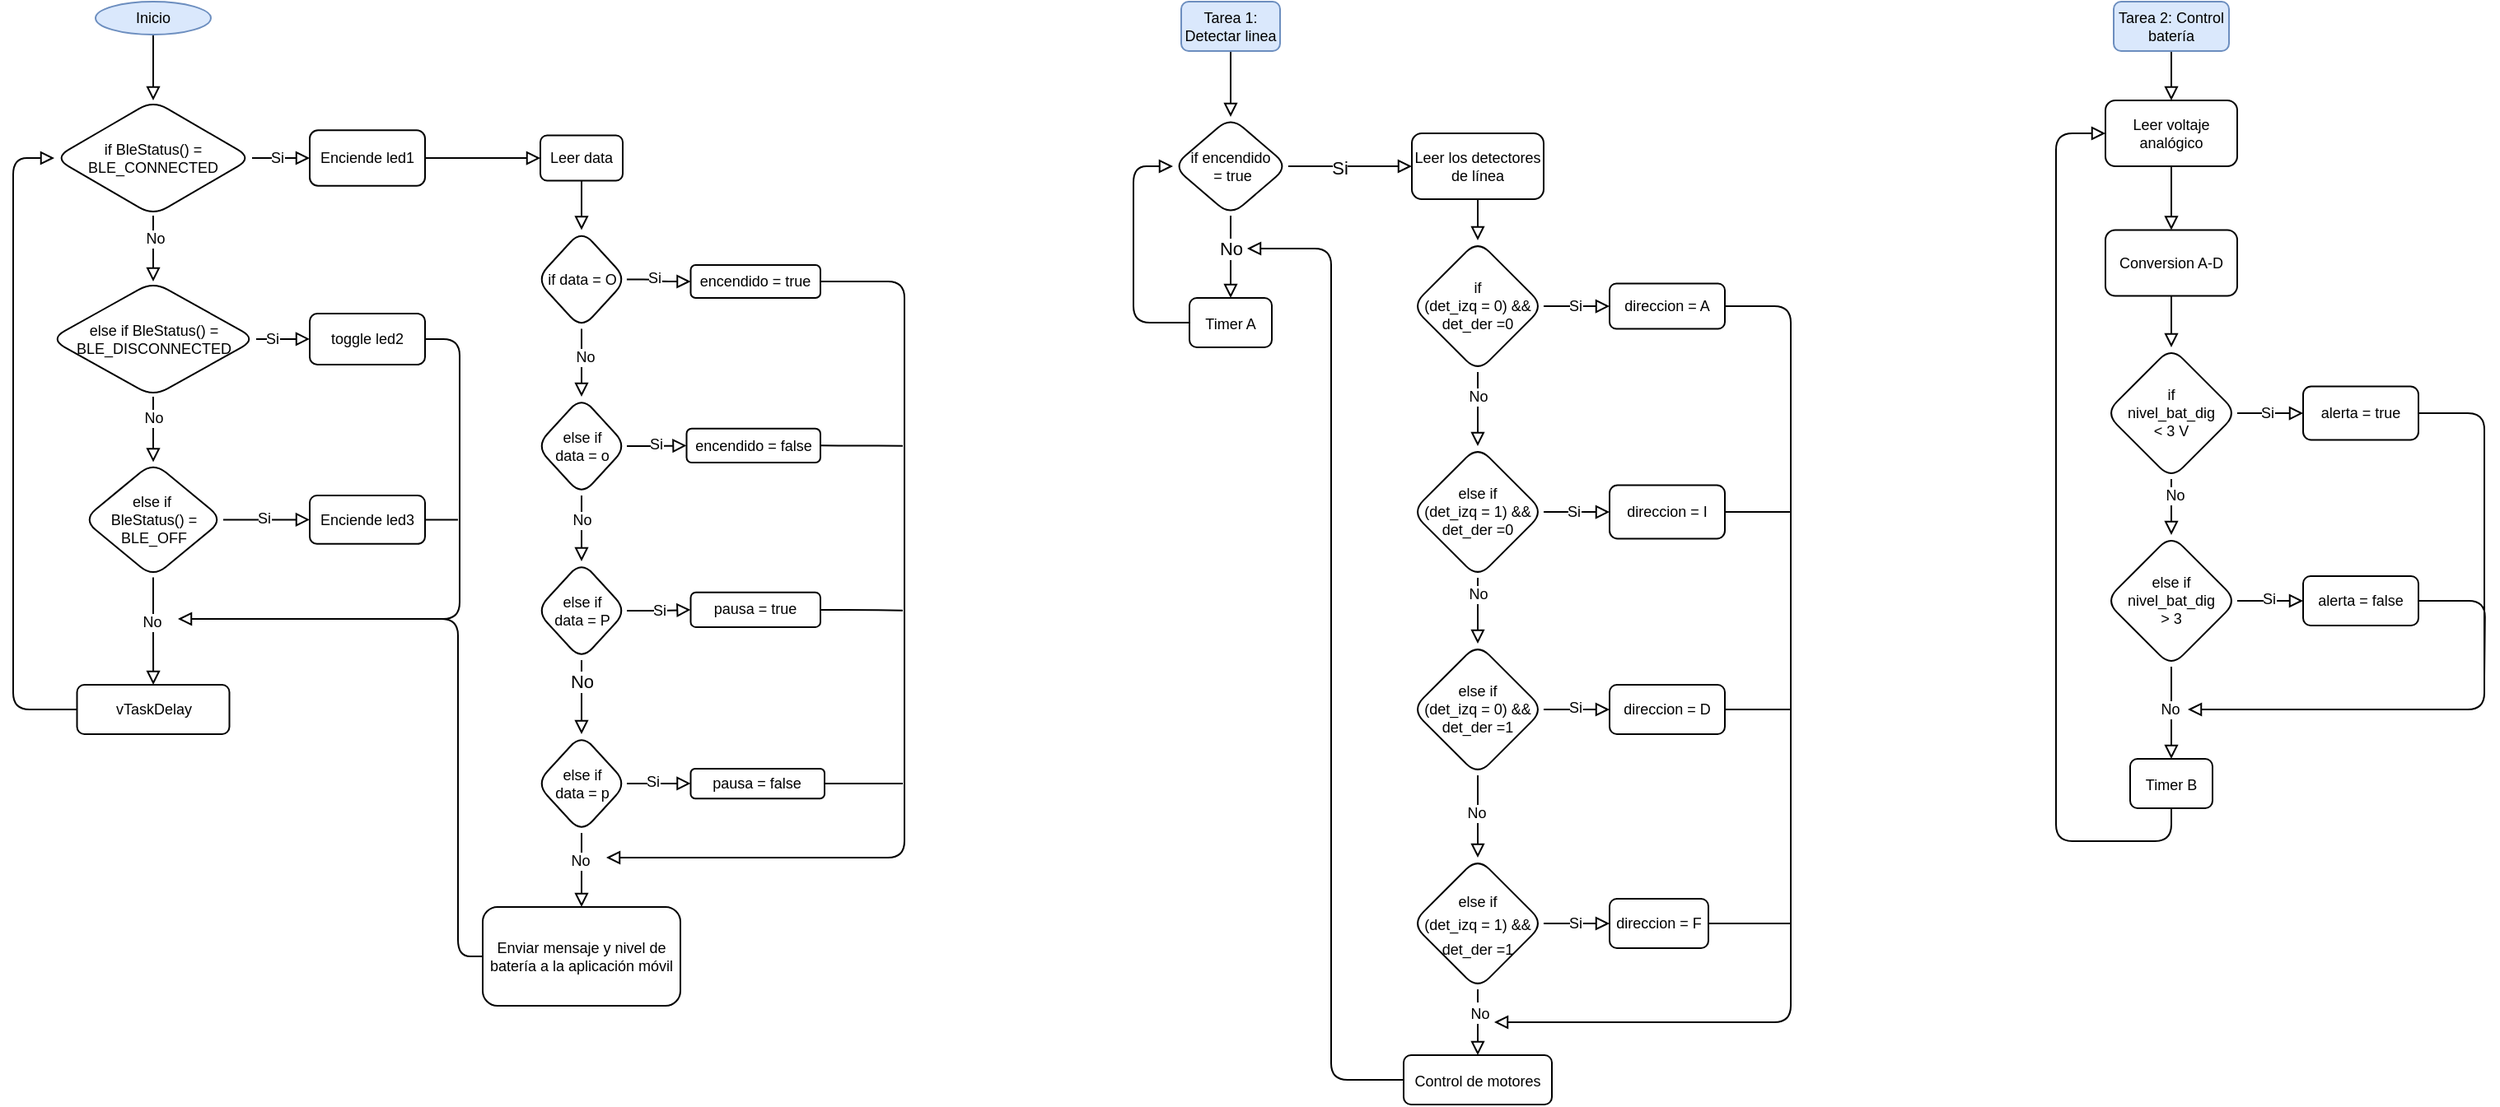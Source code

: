 <mxfile version="24.4.8" type="device">
  <diagram id="C5RBs43oDa-KdzZeNtuy" name="Page-1">
    <mxGraphModel dx="1506" dy="716" grid="1" gridSize="10" guides="1" tooltips="1" connect="1" arrows="1" fold="1" page="1" pageScale="1" pageWidth="1654" pageHeight="1169" math="0" shadow="0">
      <root>
        <mxCell id="WIyWlLk6GJQsqaUBKTNV-0" />
        <mxCell id="WIyWlLk6GJQsqaUBKTNV-1" parent="WIyWlLk6GJQsqaUBKTNV-0" />
        <mxCell id="41yFg0ceTBaFfp9Jz5B2-131" value="" style="edgeStyle=orthogonalEdgeStyle;rounded=1;orthogonalLoop=1;jettySize=auto;html=1;endArrow=block;endFill=0;fontSize=9;textShadow=0;" edge="1" parent="WIyWlLk6GJQsqaUBKTNV-1" source="41yFg0ceTBaFfp9Jz5B2-0" target="41yFg0ceTBaFfp9Jz5B2-130">
          <mxGeometry relative="1" as="geometry" />
        </mxCell>
        <mxCell id="41yFg0ceTBaFfp9Jz5B2-0" value="&lt;font style=&quot;font-size: 9px;&quot;&gt;Inicio&lt;/font&gt;" style="ellipse;whiteSpace=wrap;html=1;rounded=1;fontSize=9;fillColor=#dae8fc;strokeColor=#6c8ebf;textShadow=0;" vertex="1" parent="WIyWlLk6GJQsqaUBKTNV-1">
          <mxGeometry x="170" y="75" width="70" height="20" as="geometry" />
        </mxCell>
        <mxCell id="41yFg0ceTBaFfp9Jz5B2-114" value="" style="edgeStyle=orthogonalEdgeStyle;rounded=1;orthogonalLoop=1;jettySize=auto;html=1;endArrow=block;endFill=0;" edge="1" parent="WIyWlLk6GJQsqaUBKTNV-1" source="41yFg0ceTBaFfp9Jz5B2-20" target="41yFg0ceTBaFfp9Jz5B2-113">
          <mxGeometry relative="1" as="geometry" />
        </mxCell>
        <mxCell id="41yFg0ceTBaFfp9Jz5B2-20" value="&lt;font style=&quot;font-size: 9px;&quot;&gt;Tarea 1: Detectar linea&lt;/font&gt;" style="rounded=1;whiteSpace=wrap;html=1;fontSize=9;fillColor=#dae8fc;strokeColor=#6c8ebf;" vertex="1" parent="WIyWlLk6GJQsqaUBKTNV-1">
          <mxGeometry x="829" y="75" width="60" height="30" as="geometry" />
        </mxCell>
        <mxCell id="41yFg0ceTBaFfp9Jz5B2-27" value="" style="edgeStyle=orthogonalEdgeStyle;rounded=1;orthogonalLoop=1;jettySize=auto;html=1;endArrow=block;endFill=0;fontSize=9;" edge="1" parent="WIyWlLk6GJQsqaUBKTNV-1" source="41yFg0ceTBaFfp9Jz5B2-22" target="41yFg0ceTBaFfp9Jz5B2-26">
          <mxGeometry relative="1" as="geometry" />
        </mxCell>
        <mxCell id="41yFg0ceTBaFfp9Jz5B2-22" value="&lt;font style=&quot;font-size: 9px;&quot;&gt;Leer los detectores de línea&lt;/font&gt;" style="whiteSpace=wrap;html=1;rounded=1;fontSize=9;" vertex="1" parent="WIyWlLk6GJQsqaUBKTNV-1">
          <mxGeometry x="969" y="155" width="80" height="40" as="geometry" />
        </mxCell>
        <mxCell id="41yFg0ceTBaFfp9Jz5B2-29" value="" style="edgeStyle=orthogonalEdgeStyle;rounded=1;orthogonalLoop=1;jettySize=auto;html=1;endArrow=block;endFill=0;fontSize=9;" edge="1" parent="WIyWlLk6GJQsqaUBKTNV-1" source="41yFg0ceTBaFfp9Jz5B2-26" target="41yFg0ceTBaFfp9Jz5B2-28">
          <mxGeometry relative="1" as="geometry" />
        </mxCell>
        <mxCell id="41yFg0ceTBaFfp9Jz5B2-35" value="No" style="edgeLabel;html=1;align=center;verticalAlign=middle;resizable=0;points=[];rounded=1;fontSize=9;" vertex="1" connectable="0" parent="41yFg0ceTBaFfp9Jz5B2-29">
          <mxGeometry x="-0.332" relative="1" as="geometry">
            <mxPoint as="offset" />
          </mxGeometry>
        </mxCell>
        <mxCell id="41yFg0ceTBaFfp9Jz5B2-33" value="" style="edgeStyle=orthogonalEdgeStyle;rounded=1;orthogonalLoop=1;jettySize=auto;html=1;endArrow=block;endFill=0;fontSize=9;" edge="1" parent="WIyWlLk6GJQsqaUBKTNV-1" source="41yFg0ceTBaFfp9Jz5B2-26" target="41yFg0ceTBaFfp9Jz5B2-32">
          <mxGeometry relative="1" as="geometry" />
        </mxCell>
        <mxCell id="41yFg0ceTBaFfp9Jz5B2-34" value="Si" style="edgeLabel;html=1;align=center;verticalAlign=middle;resizable=0;points=[];rounded=1;fontSize=9;" vertex="1" connectable="0" parent="41yFg0ceTBaFfp9Jz5B2-33">
          <mxGeometry x="-0.055" relative="1" as="geometry">
            <mxPoint as="offset" />
          </mxGeometry>
        </mxCell>
        <mxCell id="41yFg0ceTBaFfp9Jz5B2-26" value="&lt;font style=&quot;font-size: 9px;&quot;&gt;if &lt;br style=&quot;font-size: 9px;&quot;&gt;(det_izq = 0) &amp;amp;&amp;amp; det_der =0&lt;/font&gt;" style="rhombus;whiteSpace=wrap;html=1;rounded=1;fontSize=9;" vertex="1" parent="WIyWlLk6GJQsqaUBKTNV-1">
          <mxGeometry x="969" y="220" width="80" height="80" as="geometry" />
        </mxCell>
        <mxCell id="41yFg0ceTBaFfp9Jz5B2-31" value="" style="edgeStyle=orthogonalEdgeStyle;rounded=1;orthogonalLoop=1;jettySize=auto;html=1;endArrow=block;endFill=0;fontSize=9;" edge="1" parent="WIyWlLk6GJQsqaUBKTNV-1" source="41yFg0ceTBaFfp9Jz5B2-28" target="41yFg0ceTBaFfp9Jz5B2-30">
          <mxGeometry relative="1" as="geometry" />
        </mxCell>
        <mxCell id="41yFg0ceTBaFfp9Jz5B2-36" value="No" style="edgeLabel;html=1;align=center;verticalAlign=middle;resizable=0;points=[];rounded=1;fontSize=9;" vertex="1" connectable="0" parent="41yFg0ceTBaFfp9Jz5B2-31">
          <mxGeometry x="-0.055" y="-1" relative="1" as="geometry">
            <mxPoint x="1" y="-9" as="offset" />
          </mxGeometry>
        </mxCell>
        <mxCell id="41yFg0ceTBaFfp9Jz5B2-38" value="" style="edgeStyle=orthogonalEdgeStyle;rounded=1;orthogonalLoop=1;jettySize=auto;html=1;endArrow=block;endFill=0;fontSize=9;" edge="1" parent="WIyWlLk6GJQsqaUBKTNV-1" source="41yFg0ceTBaFfp9Jz5B2-28" target="41yFg0ceTBaFfp9Jz5B2-37">
          <mxGeometry relative="1" as="geometry" />
        </mxCell>
        <mxCell id="41yFg0ceTBaFfp9Jz5B2-41" value="Si" style="edgeLabel;html=1;align=center;verticalAlign=middle;resizable=0;points=[];rounded=1;fontSize=9;" vertex="1" connectable="0" parent="41yFg0ceTBaFfp9Jz5B2-38">
          <mxGeometry x="-0.121" relative="1" as="geometry">
            <mxPoint as="offset" />
          </mxGeometry>
        </mxCell>
        <mxCell id="41yFg0ceTBaFfp9Jz5B2-28" value="&lt;font style=&quot;font-size: 9px;&quot;&gt;else if &lt;br style=&quot;font-size: 9px;&quot;&gt;(det_izq = 1) &amp;amp;&amp;amp; det_der =0&lt;/font&gt;" style="rhombus;whiteSpace=wrap;html=1;rounded=1;fontSize=9;" vertex="1" parent="WIyWlLk6GJQsqaUBKTNV-1">
          <mxGeometry x="969" y="345" width="80" height="80" as="geometry" />
        </mxCell>
        <mxCell id="41yFg0ceTBaFfp9Jz5B2-40" value="" style="edgeStyle=orthogonalEdgeStyle;rounded=1;orthogonalLoop=1;jettySize=auto;html=1;endArrow=block;endFill=0;fontSize=9;" edge="1" parent="WIyWlLk6GJQsqaUBKTNV-1" source="41yFg0ceTBaFfp9Jz5B2-30" target="41yFg0ceTBaFfp9Jz5B2-39">
          <mxGeometry relative="1" as="geometry" />
        </mxCell>
        <mxCell id="41yFg0ceTBaFfp9Jz5B2-42" value="Si" style="edgeLabel;html=1;align=center;verticalAlign=middle;resizable=0;points=[];rounded=1;fontSize=9;" vertex="1" connectable="0" parent="41yFg0ceTBaFfp9Jz5B2-40">
          <mxGeometry x="-0.055" y="1" relative="1" as="geometry">
            <mxPoint as="offset" />
          </mxGeometry>
        </mxCell>
        <mxCell id="41yFg0ceTBaFfp9Jz5B2-44" value="" style="edgeStyle=orthogonalEdgeStyle;rounded=1;orthogonalLoop=1;jettySize=auto;html=1;endArrow=block;endFill=0;fontSize=9;" edge="1" parent="WIyWlLk6GJQsqaUBKTNV-1" source="41yFg0ceTBaFfp9Jz5B2-30" target="41yFg0ceTBaFfp9Jz5B2-43">
          <mxGeometry relative="1" as="geometry" />
        </mxCell>
        <mxCell id="41yFg0ceTBaFfp9Jz5B2-48" value="No" style="edgeLabel;html=1;align=center;verticalAlign=middle;resizable=0;points=[];rounded=1;fontSize=9;" vertex="1" connectable="0" parent="41yFg0ceTBaFfp9Jz5B2-44">
          <mxGeometry x="-0.08" y="-1" relative="1" as="geometry">
            <mxPoint as="offset" />
          </mxGeometry>
        </mxCell>
        <mxCell id="41yFg0ceTBaFfp9Jz5B2-30" value="&lt;font style=&quot;font-size: 9px;&quot;&gt;else if &lt;br style=&quot;font-size: 9px;&quot;&gt;(det_izq = 0) &amp;amp;&amp;amp; det_der =1&lt;/font&gt;" style="rhombus;whiteSpace=wrap;html=1;rounded=1;fontSize=9;" vertex="1" parent="WIyWlLk6GJQsqaUBKTNV-1">
          <mxGeometry x="969" y="465" width="80" height="80" as="geometry" />
        </mxCell>
        <mxCell id="41yFg0ceTBaFfp9Jz5B2-61" style="edgeStyle=orthogonalEdgeStyle;rounded=1;orthogonalLoop=1;jettySize=auto;html=1;exitX=1;exitY=0.5;exitDx=0;exitDy=0;endArrow=block;endFill=0;" edge="1" parent="WIyWlLk6GJQsqaUBKTNV-1" source="41yFg0ceTBaFfp9Jz5B2-32">
          <mxGeometry relative="1" as="geometry">
            <mxPoint x="1019" y="695" as="targetPoint" />
            <Array as="points">
              <mxPoint x="1199" y="260" />
              <mxPoint x="1199" y="695" />
            </Array>
          </mxGeometry>
        </mxCell>
        <mxCell id="41yFg0ceTBaFfp9Jz5B2-32" value="direccion = A" style="whiteSpace=wrap;html=1;rounded=1;fontSize=9;" vertex="1" parent="WIyWlLk6GJQsqaUBKTNV-1">
          <mxGeometry x="1089" y="246.25" width="70" height="27.5" as="geometry" />
        </mxCell>
        <mxCell id="41yFg0ceTBaFfp9Jz5B2-62" style="edgeStyle=orthogonalEdgeStyle;rounded=1;orthogonalLoop=1;jettySize=auto;html=1;exitX=1;exitY=0.5;exitDx=0;exitDy=0;endArrow=none;endFill=0;" edge="1" parent="WIyWlLk6GJQsqaUBKTNV-1" source="41yFg0ceTBaFfp9Jz5B2-37">
          <mxGeometry relative="1" as="geometry">
            <mxPoint x="1199" y="385" as="targetPoint" />
          </mxGeometry>
        </mxCell>
        <mxCell id="41yFg0ceTBaFfp9Jz5B2-37" value="direccion = I" style="whiteSpace=wrap;html=1;rounded=1;fontSize=9;" vertex="1" parent="WIyWlLk6GJQsqaUBKTNV-1">
          <mxGeometry x="1089" y="368.75" width="70" height="32.5" as="geometry" />
        </mxCell>
        <mxCell id="41yFg0ceTBaFfp9Jz5B2-63" style="edgeStyle=orthogonalEdgeStyle;rounded=1;orthogonalLoop=1;jettySize=auto;html=1;exitX=1;exitY=0.5;exitDx=0;exitDy=0;endArrow=none;endFill=0;" edge="1" parent="WIyWlLk6GJQsqaUBKTNV-1" source="41yFg0ceTBaFfp9Jz5B2-39">
          <mxGeometry relative="1" as="geometry">
            <mxPoint x="1199" y="505" as="targetPoint" />
          </mxGeometry>
        </mxCell>
        <mxCell id="41yFg0ceTBaFfp9Jz5B2-39" value="direccion = D" style="rounded=1;whiteSpace=wrap;html=1;fontSize=9;" vertex="1" parent="WIyWlLk6GJQsqaUBKTNV-1">
          <mxGeometry x="1089" y="490" width="70" height="30" as="geometry" />
        </mxCell>
        <mxCell id="41yFg0ceTBaFfp9Jz5B2-46" value="" style="edgeStyle=orthogonalEdgeStyle;rounded=1;orthogonalLoop=1;jettySize=auto;html=1;endArrow=block;endFill=0;fontSize=9;" edge="1" parent="WIyWlLk6GJQsqaUBKTNV-1" source="41yFg0ceTBaFfp9Jz5B2-43" target="41yFg0ceTBaFfp9Jz5B2-45">
          <mxGeometry relative="1" as="geometry" />
        </mxCell>
        <mxCell id="41yFg0ceTBaFfp9Jz5B2-47" value="Si" style="edgeLabel;html=1;align=center;verticalAlign=middle;resizable=0;points=[];rounded=1;fontSize=9;" vertex="1" connectable="0" parent="41yFg0ceTBaFfp9Jz5B2-46">
          <mxGeometry x="-0.055" y="-2" relative="1" as="geometry">
            <mxPoint y="-2" as="offset" />
          </mxGeometry>
        </mxCell>
        <mxCell id="41yFg0ceTBaFfp9Jz5B2-124" value="" style="edgeStyle=orthogonalEdgeStyle;rounded=1;orthogonalLoop=1;jettySize=auto;html=1;endArrow=block;endFill=0;" edge="1" parent="WIyWlLk6GJQsqaUBKTNV-1" source="41yFg0ceTBaFfp9Jz5B2-43" target="41yFg0ceTBaFfp9Jz5B2-123">
          <mxGeometry relative="1" as="geometry" />
        </mxCell>
        <mxCell id="41yFg0ceTBaFfp9Jz5B2-125" value="&lt;font style=&quot;font-size: 9px;&quot;&gt;No&lt;/font&gt;" style="edgeLabel;html=1;align=center;verticalAlign=middle;resizable=0;points=[];rounded=1;" vertex="1" connectable="0" parent="41yFg0ceTBaFfp9Jz5B2-124">
          <mxGeometry x="-0.297" y="1" relative="1" as="geometry">
            <mxPoint as="offset" />
          </mxGeometry>
        </mxCell>
        <mxCell id="41yFg0ceTBaFfp9Jz5B2-43" value="&lt;font style=&quot;font-size: 9px;&quot;&gt;else if &lt;br&gt;(det_izq = 1) &amp;amp;&amp;amp; det_der =1&lt;/font&gt;" style="rhombus;whiteSpace=wrap;html=1;rounded=1;" vertex="1" parent="WIyWlLk6GJQsqaUBKTNV-1">
          <mxGeometry x="969" y="595" width="80" height="80" as="geometry" />
        </mxCell>
        <mxCell id="41yFg0ceTBaFfp9Jz5B2-64" style="edgeStyle=orthogonalEdgeStyle;rounded=1;orthogonalLoop=1;jettySize=auto;html=1;exitX=1;exitY=0.5;exitDx=0;exitDy=0;endArrow=none;endFill=0;" edge="1" parent="WIyWlLk6GJQsqaUBKTNV-1" source="41yFg0ceTBaFfp9Jz5B2-45">
          <mxGeometry relative="1" as="geometry">
            <mxPoint x="1199" y="635" as="targetPoint" />
          </mxGeometry>
        </mxCell>
        <mxCell id="41yFg0ceTBaFfp9Jz5B2-45" value="direccion = F" style="whiteSpace=wrap;html=1;rounded=1;fontSize=9;" vertex="1" parent="WIyWlLk6GJQsqaUBKTNV-1">
          <mxGeometry x="1089" y="620" width="60" height="30" as="geometry" />
        </mxCell>
        <mxCell id="41yFg0ceTBaFfp9Jz5B2-121" style="edgeStyle=orthogonalEdgeStyle;rounded=1;orthogonalLoop=1;jettySize=auto;html=1;entryX=0;entryY=0.5;entryDx=0;entryDy=0;endArrow=block;endFill=0;" edge="1" parent="WIyWlLk6GJQsqaUBKTNV-1" source="41yFg0ceTBaFfp9Jz5B2-57" target="41yFg0ceTBaFfp9Jz5B2-113">
          <mxGeometry relative="1" as="geometry">
            <mxPoint x="799" y="165" as="targetPoint" />
            <Array as="points">
              <mxPoint x="800" y="270" />
              <mxPoint x="800" y="175" />
            </Array>
          </mxGeometry>
        </mxCell>
        <mxCell id="41yFg0ceTBaFfp9Jz5B2-57" value="&lt;font style=&quot;font-size: 9px;&quot;&gt;Timer A&lt;/font&gt;" style="whiteSpace=wrap;html=1;rounded=1;" vertex="1" parent="WIyWlLk6GJQsqaUBKTNV-1">
          <mxGeometry x="834" y="255" width="50" height="30" as="geometry" />
        </mxCell>
        <mxCell id="41yFg0ceTBaFfp9Jz5B2-68" value="" style="edgeStyle=orthogonalEdgeStyle;rounded=1;orthogonalLoop=1;jettySize=auto;html=1;endArrow=block;endFill=0;fontSize=9;" edge="1" parent="WIyWlLk6GJQsqaUBKTNV-1" source="41yFg0ceTBaFfp9Jz5B2-69" target="41yFg0ceTBaFfp9Jz5B2-71">
          <mxGeometry relative="1" as="geometry" />
        </mxCell>
        <mxCell id="41yFg0ceTBaFfp9Jz5B2-69" value="&lt;font style=&quot;font-size: 9px;&quot;&gt;Tarea 2: Control batería&lt;/font&gt;" style="rounded=1;whiteSpace=wrap;html=1;fontSize=9;fillColor=#dae8fc;strokeColor=#6c8ebf;" vertex="1" parent="WIyWlLk6GJQsqaUBKTNV-1">
          <mxGeometry x="1395" y="75" width="70" height="30" as="geometry" />
        </mxCell>
        <mxCell id="41yFg0ceTBaFfp9Jz5B2-105" value="" style="edgeStyle=orthogonalEdgeStyle;rounded=1;orthogonalLoop=1;jettySize=auto;html=1;endArrow=block;endFill=0;" edge="1" parent="WIyWlLk6GJQsqaUBKTNV-1" source="41yFg0ceTBaFfp9Jz5B2-71" target="41yFg0ceTBaFfp9Jz5B2-104">
          <mxGeometry relative="1" as="geometry" />
        </mxCell>
        <mxCell id="41yFg0ceTBaFfp9Jz5B2-71" value="&lt;font style=&quot;font-size: 9px;&quot;&gt;Leer voltaje analógico&lt;/font&gt;" style="whiteSpace=wrap;html=1;rounded=1;fontSize=9;" vertex="1" parent="WIyWlLk6GJQsqaUBKTNV-1">
          <mxGeometry x="1390" y="135" width="80" height="40" as="geometry" />
        </mxCell>
        <mxCell id="41yFg0ceTBaFfp9Jz5B2-77" value="" style="edgeStyle=orthogonalEdgeStyle;rounded=1;orthogonalLoop=1;jettySize=auto;html=1;endArrow=block;endFill=0;fontSize=9;" edge="1" parent="WIyWlLk6GJQsqaUBKTNV-1" source="41yFg0ceTBaFfp9Jz5B2-81" target="41yFg0ceTBaFfp9Jz5B2-86">
          <mxGeometry relative="1" as="geometry" />
        </mxCell>
        <mxCell id="41yFg0ceTBaFfp9Jz5B2-78" value="No" style="edgeLabel;html=1;align=center;verticalAlign=middle;resizable=0;points=[];rounded=1;fontSize=9;" vertex="1" connectable="0" parent="41yFg0ceTBaFfp9Jz5B2-77">
          <mxGeometry x="-0.055" y="-1" relative="1" as="geometry">
            <mxPoint x="1" y="-9" as="offset" />
          </mxGeometry>
        </mxCell>
        <mxCell id="41yFg0ceTBaFfp9Jz5B2-79" value="" style="edgeStyle=orthogonalEdgeStyle;rounded=1;orthogonalLoop=1;jettySize=auto;html=1;endArrow=block;endFill=0;fontSize=9;" edge="1" parent="WIyWlLk6GJQsqaUBKTNV-1" source="41yFg0ceTBaFfp9Jz5B2-81" target="41yFg0ceTBaFfp9Jz5B2-90">
          <mxGeometry relative="1" as="geometry" />
        </mxCell>
        <mxCell id="41yFg0ceTBaFfp9Jz5B2-80" value="Si" style="edgeLabel;html=1;align=center;verticalAlign=middle;resizable=0;points=[];rounded=1;fontSize=9;" vertex="1" connectable="0" parent="41yFg0ceTBaFfp9Jz5B2-79">
          <mxGeometry x="-0.121" relative="1" as="geometry">
            <mxPoint as="offset" />
          </mxGeometry>
        </mxCell>
        <mxCell id="41yFg0ceTBaFfp9Jz5B2-81" value="if&lt;br&gt;&amp;nbsp;nivel_bat_dig&amp;nbsp;&lt;br&gt;&amp;lt; 3 V" style="rhombus;whiteSpace=wrap;html=1;rounded=1;fontSize=9;" vertex="1" parent="WIyWlLk6GJQsqaUBKTNV-1">
          <mxGeometry x="1390" y="285" width="80" height="80" as="geometry" />
        </mxCell>
        <mxCell id="41yFg0ceTBaFfp9Jz5B2-82" value="" style="edgeStyle=orthogonalEdgeStyle;rounded=1;orthogonalLoop=1;jettySize=auto;html=1;endArrow=block;endFill=0;fontSize=9;" edge="1" parent="WIyWlLk6GJQsqaUBKTNV-1" source="41yFg0ceTBaFfp9Jz5B2-86" target="41yFg0ceTBaFfp9Jz5B2-92">
          <mxGeometry relative="1" as="geometry" />
        </mxCell>
        <mxCell id="41yFg0ceTBaFfp9Jz5B2-83" value="Si" style="edgeLabel;html=1;align=center;verticalAlign=middle;resizable=0;points=[];rounded=1;fontSize=9;" vertex="1" connectable="0" parent="41yFg0ceTBaFfp9Jz5B2-82">
          <mxGeometry x="-0.055" y="1" relative="1" as="geometry">
            <mxPoint as="offset" />
          </mxGeometry>
        </mxCell>
        <mxCell id="41yFg0ceTBaFfp9Jz5B2-84" value="" style="edgeStyle=orthogonalEdgeStyle;rounded=1;orthogonalLoop=1;jettySize=auto;html=1;endArrow=block;endFill=0;fontSize=9;entryX=0.5;entryY=0;entryDx=0;entryDy=0;" edge="1" parent="WIyWlLk6GJQsqaUBKTNV-1" source="41yFg0ceTBaFfp9Jz5B2-86" target="41yFg0ceTBaFfp9Jz5B2-101">
          <mxGeometry relative="1" as="geometry">
            <mxPoint x="1430" y="525" as="targetPoint" />
          </mxGeometry>
        </mxCell>
        <mxCell id="41yFg0ceTBaFfp9Jz5B2-85" value="No" style="edgeLabel;html=1;align=center;verticalAlign=middle;resizable=0;points=[];rounded=1;fontSize=9;" vertex="1" connectable="0" parent="41yFg0ceTBaFfp9Jz5B2-84">
          <mxGeometry x="-0.08" y="-1" relative="1" as="geometry">
            <mxPoint as="offset" />
          </mxGeometry>
        </mxCell>
        <mxCell id="41yFg0ceTBaFfp9Jz5B2-86" value="else if&lt;br&gt;nivel_bat_dig&lt;br&gt;&amp;gt; 3" style="rhombus;whiteSpace=wrap;html=1;rounded=1;fontSize=9;" vertex="1" parent="WIyWlLk6GJQsqaUBKTNV-1">
          <mxGeometry x="1390" y="399" width="80" height="80" as="geometry" />
        </mxCell>
        <mxCell id="41yFg0ceTBaFfp9Jz5B2-87" style="edgeStyle=orthogonalEdgeStyle;rounded=1;orthogonalLoop=1;jettySize=auto;html=1;endArrow=block;endFill=0;exitX=1;exitY=0.5;exitDx=0;exitDy=0;" edge="1" parent="WIyWlLk6GJQsqaUBKTNV-1" source="41yFg0ceTBaFfp9Jz5B2-90">
          <mxGeometry relative="1" as="geometry">
            <mxPoint x="1440" y="505" as="targetPoint" />
            <Array as="points">
              <mxPoint x="1620" y="325" />
              <mxPoint x="1620" y="505" />
              <mxPoint x="1440" y="505" />
            </Array>
            <mxPoint x="1620" y="335" as="sourcePoint" />
          </mxGeometry>
        </mxCell>
        <mxCell id="41yFg0ceTBaFfp9Jz5B2-90" value="alerta = true" style="whiteSpace=wrap;html=1;rounded=1;fontSize=9;" vertex="1" parent="WIyWlLk6GJQsqaUBKTNV-1">
          <mxGeometry x="1510" y="308.75" width="70" height="32.5" as="geometry" />
        </mxCell>
        <mxCell id="41yFg0ceTBaFfp9Jz5B2-91" style="edgeStyle=orthogonalEdgeStyle;rounded=1;orthogonalLoop=1;jettySize=auto;html=1;exitX=1;exitY=0.5;exitDx=0;exitDy=0;endArrow=none;endFill=0;" edge="1" parent="WIyWlLk6GJQsqaUBKTNV-1" source="41yFg0ceTBaFfp9Jz5B2-92">
          <mxGeometry relative="1" as="geometry">
            <mxPoint x="1620" y="485" as="targetPoint" />
          </mxGeometry>
        </mxCell>
        <mxCell id="41yFg0ceTBaFfp9Jz5B2-92" value="alerta = false" style="rounded=1;whiteSpace=wrap;html=1;fontSize=9;" vertex="1" parent="WIyWlLk6GJQsqaUBKTNV-1">
          <mxGeometry x="1510" y="424" width="70" height="30" as="geometry" />
        </mxCell>
        <mxCell id="41yFg0ceTBaFfp9Jz5B2-100" value="" style="edgeStyle=orthogonalEdgeStyle;rounded=1;orthogonalLoop=1;jettySize=auto;html=1;entryX=0;entryY=0.5;entryDx=0;entryDy=0;endArrow=block;endFill=0;" edge="1" parent="WIyWlLk6GJQsqaUBKTNV-1" source="41yFg0ceTBaFfp9Jz5B2-101" target="41yFg0ceTBaFfp9Jz5B2-71">
          <mxGeometry relative="1" as="geometry">
            <mxPoint x="1370" y="155" as="targetPoint" />
            <Array as="points">
              <mxPoint x="1430" y="585" />
              <mxPoint x="1360" y="585" />
              <mxPoint x="1360" y="155" />
            </Array>
          </mxGeometry>
        </mxCell>
        <mxCell id="41yFg0ceTBaFfp9Jz5B2-101" value="&lt;font style=&quot;font-size: 9px;&quot;&gt;Timer B&lt;/font&gt;" style="whiteSpace=wrap;html=1;rounded=1;" vertex="1" parent="WIyWlLk6GJQsqaUBKTNV-1">
          <mxGeometry x="1405" y="535" width="50" height="30" as="geometry" />
        </mxCell>
        <mxCell id="41yFg0ceTBaFfp9Jz5B2-106" value="" style="edgeStyle=orthogonalEdgeStyle;rounded=1;orthogonalLoop=1;jettySize=auto;html=1;endArrow=block;endFill=0;" edge="1" parent="WIyWlLk6GJQsqaUBKTNV-1" source="41yFg0ceTBaFfp9Jz5B2-104" target="41yFg0ceTBaFfp9Jz5B2-81">
          <mxGeometry relative="1" as="geometry" />
        </mxCell>
        <mxCell id="41yFg0ceTBaFfp9Jz5B2-104" value="&lt;font style=&quot;font-size: 9px;&quot;&gt;Conversion A-D&lt;/font&gt;" style="whiteSpace=wrap;html=1;rounded=1;fontSize=9;" vertex="1" parent="WIyWlLk6GJQsqaUBKTNV-1">
          <mxGeometry x="1390" y="213.75" width="80" height="40" as="geometry" />
        </mxCell>
        <mxCell id="41yFg0ceTBaFfp9Jz5B2-146" value="" style="edgeStyle=orthogonalEdgeStyle;rounded=1;orthogonalLoop=1;jettySize=auto;html=1;fontSize=9;endArrow=block;endFill=0;textShadow=0;" edge="1" parent="WIyWlLk6GJQsqaUBKTNV-1" source="41yFg0ceTBaFfp9Jz5B2-107" target="41yFg0ceTBaFfp9Jz5B2-145">
          <mxGeometry relative="1" as="geometry" />
        </mxCell>
        <mxCell id="41yFg0ceTBaFfp9Jz5B2-107" value="Enciende led1" style="whiteSpace=wrap;html=1;rounded=1;fontSize=9;textShadow=0;" vertex="1" parent="WIyWlLk6GJQsqaUBKTNV-1">
          <mxGeometry x="300" y="153.12" width="70" height="33.75" as="geometry" />
        </mxCell>
        <mxCell id="41yFg0ceTBaFfp9Jz5B2-117" style="edgeStyle=orthogonalEdgeStyle;rounded=1;orthogonalLoop=1;jettySize=auto;html=1;entryX=0;entryY=0.5;entryDx=0;entryDy=0;endArrow=block;endFill=0;" edge="1" parent="WIyWlLk6GJQsqaUBKTNV-1" source="41yFg0ceTBaFfp9Jz5B2-113" target="41yFg0ceTBaFfp9Jz5B2-22">
          <mxGeometry relative="1" as="geometry" />
        </mxCell>
        <mxCell id="41yFg0ceTBaFfp9Jz5B2-119" value="Si" style="edgeLabel;html=1;align=center;verticalAlign=middle;resizable=0;points=[];rounded=1;" vertex="1" connectable="0" parent="41yFg0ceTBaFfp9Jz5B2-117">
          <mxGeometry x="-0.182" y="-1" relative="1" as="geometry">
            <mxPoint as="offset" />
          </mxGeometry>
        </mxCell>
        <mxCell id="41yFg0ceTBaFfp9Jz5B2-118" style="edgeStyle=orthogonalEdgeStyle;rounded=1;orthogonalLoop=1;jettySize=auto;html=1;exitX=0.5;exitY=1;exitDx=0;exitDy=0;entryX=0.5;entryY=0;entryDx=0;entryDy=0;endArrow=block;endFill=0;" edge="1" parent="WIyWlLk6GJQsqaUBKTNV-1" source="41yFg0ceTBaFfp9Jz5B2-113" target="41yFg0ceTBaFfp9Jz5B2-57">
          <mxGeometry relative="1" as="geometry" />
        </mxCell>
        <mxCell id="41yFg0ceTBaFfp9Jz5B2-120" value="No" style="edgeLabel;html=1;align=center;verticalAlign=middle;resizable=0;points=[];rounded=1;" vertex="1" connectable="0" parent="41yFg0ceTBaFfp9Jz5B2-118">
          <mxGeometry x="-0.019" y="1" relative="1" as="geometry">
            <mxPoint x="-1" y="-5" as="offset" />
          </mxGeometry>
        </mxCell>
        <mxCell id="41yFg0ceTBaFfp9Jz5B2-113" value="if encendido&lt;br&gt;&amp;nbsp;= true" style="rhombus;whiteSpace=wrap;html=1;fontSize=9;rounded=1;" vertex="1" parent="WIyWlLk6GJQsqaUBKTNV-1">
          <mxGeometry x="824" y="145" width="70" height="60" as="geometry" />
        </mxCell>
        <mxCell id="41yFg0ceTBaFfp9Jz5B2-127" style="edgeStyle=orthogonalEdgeStyle;rounded=1;orthogonalLoop=1;jettySize=auto;html=1;exitX=0;exitY=0.5;exitDx=0;exitDy=0;endArrow=block;endFill=0;" edge="1" parent="WIyWlLk6GJQsqaUBKTNV-1" source="41yFg0ceTBaFfp9Jz5B2-123">
          <mxGeometry relative="1" as="geometry">
            <mxPoint x="869" y="225" as="targetPoint" />
            <Array as="points">
              <mxPoint x="920" y="730" />
              <mxPoint x="920" y="225" />
            </Array>
          </mxGeometry>
        </mxCell>
        <mxCell id="41yFg0ceTBaFfp9Jz5B2-123" value="&lt;font style=&quot;font-size: 9px;&quot;&gt;Control de motores&lt;/font&gt;" style="whiteSpace=wrap;html=1;rounded=1;" vertex="1" parent="WIyWlLk6GJQsqaUBKTNV-1">
          <mxGeometry x="964" y="715" width="90" height="30" as="geometry" />
        </mxCell>
        <mxCell id="41yFg0ceTBaFfp9Jz5B2-142" value="" style="edgeStyle=orthogonalEdgeStyle;rounded=1;orthogonalLoop=1;jettySize=auto;html=1;fontSize=9;endArrow=block;endFill=0;textShadow=0;" edge="1" parent="WIyWlLk6GJQsqaUBKTNV-1" source="41yFg0ceTBaFfp9Jz5B2-130" target="41yFg0ceTBaFfp9Jz5B2-141">
          <mxGeometry relative="1" as="geometry" />
        </mxCell>
        <mxCell id="41yFg0ceTBaFfp9Jz5B2-147" value="No" style="edgeLabel;html=1;align=center;verticalAlign=middle;resizable=0;points=[];rounded=1;fontSize=9;textShadow=0;" vertex="1" connectable="0" parent="41yFg0ceTBaFfp9Jz5B2-142">
          <mxGeometry x="-0.299" y="1" relative="1" as="geometry">
            <mxPoint as="offset" />
          </mxGeometry>
        </mxCell>
        <mxCell id="41yFg0ceTBaFfp9Jz5B2-211" value="" style="edgeStyle=orthogonalEdgeStyle;rounded=1;orthogonalLoop=1;jettySize=auto;html=1;endArrow=block;endFill=0;fontSize=9;textShadow=0;" edge="1" parent="WIyWlLk6GJQsqaUBKTNV-1" source="41yFg0ceTBaFfp9Jz5B2-130" target="41yFg0ceTBaFfp9Jz5B2-107">
          <mxGeometry relative="1" as="geometry" />
        </mxCell>
        <mxCell id="41yFg0ceTBaFfp9Jz5B2-212" value="Si" style="edgeLabel;html=1;align=center;verticalAlign=middle;resizable=0;points=[];rounded=1;fontSize=9;textShadow=0;" vertex="1" connectable="0" parent="41yFg0ceTBaFfp9Jz5B2-211">
          <mxGeometry x="-0.145" relative="1" as="geometry">
            <mxPoint x="-4" as="offset" />
          </mxGeometry>
        </mxCell>
        <mxCell id="41yFg0ceTBaFfp9Jz5B2-130" value="&lt;font style=&quot;font-size: 9px;&quot;&gt;if&amp;nbsp;BleStatus() = &lt;font style=&quot;font-size: 9px;&quot;&gt;BLE_CONNECTED&lt;/font&gt;&lt;/font&gt;" style="rhombus;whiteSpace=wrap;html=1;rounded=1;fontSize=9;textShadow=0;" vertex="1" parent="WIyWlLk6GJQsqaUBKTNV-1">
          <mxGeometry x="145" y="135" width="120" height="70" as="geometry" />
        </mxCell>
        <mxCell id="41yFg0ceTBaFfp9Jz5B2-144" value="" style="edgeStyle=orthogonalEdgeStyle;rounded=1;orthogonalLoop=1;jettySize=auto;html=1;fontSize=9;endArrow=block;endFill=0;textShadow=0;" edge="1" parent="WIyWlLk6GJQsqaUBKTNV-1" source="41yFg0ceTBaFfp9Jz5B2-141" target="41yFg0ceTBaFfp9Jz5B2-143">
          <mxGeometry relative="1" as="geometry" />
        </mxCell>
        <mxCell id="41yFg0ceTBaFfp9Jz5B2-148" value="No" style="edgeLabel;html=1;align=center;verticalAlign=middle;resizable=0;points=[];rounded=1;fontSize=9;textShadow=0;" vertex="1" connectable="0" parent="41yFg0ceTBaFfp9Jz5B2-144">
          <mxGeometry x="-0.368" relative="1" as="geometry">
            <mxPoint as="offset" />
          </mxGeometry>
        </mxCell>
        <mxCell id="41yFg0ceTBaFfp9Jz5B2-150" value="" style="edgeStyle=orthogonalEdgeStyle;rounded=1;orthogonalLoop=1;jettySize=auto;html=1;fontSize=9;endArrow=block;endFill=0;textShadow=0;" edge="1" parent="WIyWlLk6GJQsqaUBKTNV-1" source="41yFg0ceTBaFfp9Jz5B2-141" target="41yFg0ceTBaFfp9Jz5B2-149">
          <mxGeometry relative="1" as="geometry" />
        </mxCell>
        <mxCell id="41yFg0ceTBaFfp9Jz5B2-159" value="Si" style="edgeLabel;html=1;align=center;verticalAlign=middle;resizable=0;points=[];rounded=1;fontSize=9;textShadow=0;" vertex="1" connectable="0" parent="41yFg0ceTBaFfp9Jz5B2-150">
          <mxGeometry x="-0.165" y="-1" relative="1" as="geometry">
            <mxPoint x="-4" y="-1" as="offset" />
          </mxGeometry>
        </mxCell>
        <mxCell id="41yFg0ceTBaFfp9Jz5B2-141" value="&lt;font style=&quot;font-size: 9px;&quot;&gt;else if&amp;nbsp;BleStatus() = &lt;font style=&quot;font-size: 9px;&quot;&gt;BLE_DISCONNECTED&lt;/font&gt;&lt;/font&gt;" style="rhombus;whiteSpace=wrap;html=1;rounded=1;fontSize=9;textShadow=0;" vertex="1" parent="WIyWlLk6GJQsqaUBKTNV-1">
          <mxGeometry x="142.5" y="245" width="125" height="70" as="geometry" />
        </mxCell>
        <mxCell id="41yFg0ceTBaFfp9Jz5B2-152" value="" style="edgeStyle=orthogonalEdgeStyle;rounded=1;orthogonalLoop=1;jettySize=auto;html=1;fontSize=9;endArrow=block;endFill=0;textShadow=0;" edge="1" parent="WIyWlLk6GJQsqaUBKTNV-1" source="41yFg0ceTBaFfp9Jz5B2-143" target="41yFg0ceTBaFfp9Jz5B2-151">
          <mxGeometry relative="1" as="geometry" />
        </mxCell>
        <mxCell id="41yFg0ceTBaFfp9Jz5B2-157" value="Si" style="edgeLabel;html=1;align=center;verticalAlign=middle;resizable=0;points=[];rounded=1;fontSize=9;textShadow=0;" vertex="1" connectable="0" parent="41yFg0ceTBaFfp9Jz5B2-152">
          <mxGeometry x="-0.089" y="1" relative="1" as="geometry">
            <mxPoint as="offset" />
          </mxGeometry>
        </mxCell>
        <mxCell id="41yFg0ceTBaFfp9Jz5B2-154" value="" style="edgeStyle=orthogonalEdgeStyle;rounded=1;orthogonalLoop=1;jettySize=auto;html=1;fontSize=9;endArrow=block;endFill=0;textShadow=0;" edge="1" parent="WIyWlLk6GJQsqaUBKTNV-1" source="41yFg0ceTBaFfp9Jz5B2-143" target="41yFg0ceTBaFfp9Jz5B2-153">
          <mxGeometry relative="1" as="geometry" />
        </mxCell>
        <mxCell id="41yFg0ceTBaFfp9Jz5B2-158" value="No" style="edgeLabel;html=1;align=center;verticalAlign=middle;resizable=0;points=[];rounded=1;fontSize=9;textShadow=0;" vertex="1" connectable="0" parent="41yFg0ceTBaFfp9Jz5B2-154">
          <mxGeometry x="-0.175" y="-1" relative="1" as="geometry">
            <mxPoint as="offset" />
          </mxGeometry>
        </mxCell>
        <mxCell id="41yFg0ceTBaFfp9Jz5B2-143" value="&lt;font style=&quot;font-size: 9px;&quot;&gt;else if&amp;nbsp;&lt;br style=&quot;font-size: 9px;&quot;&gt;BleStatus() = &lt;font style=&quot;font-size: 9px;&quot;&gt;BLE_OFF&lt;/font&gt;&lt;/font&gt;" style="rhombus;whiteSpace=wrap;html=1;rounded=1;fontSize=9;textShadow=0;" vertex="1" parent="WIyWlLk6GJQsqaUBKTNV-1">
          <mxGeometry x="162.5" y="354.69" width="85" height="70" as="geometry" />
        </mxCell>
        <mxCell id="41yFg0ceTBaFfp9Jz5B2-162" value="" style="edgeStyle=orthogonalEdgeStyle;rounded=1;orthogonalLoop=1;jettySize=auto;html=1;fontSize=9;endArrow=block;endFill=0;textShadow=0;" edge="1" parent="WIyWlLk6GJQsqaUBKTNV-1" source="41yFg0ceTBaFfp9Jz5B2-145" target="41yFg0ceTBaFfp9Jz5B2-161">
          <mxGeometry relative="1" as="geometry" />
        </mxCell>
        <mxCell id="41yFg0ceTBaFfp9Jz5B2-145" value="&lt;font style=&quot;font-size: 9px;&quot;&gt;Leer data&lt;/font&gt;" style="whiteSpace=wrap;html=1;rounded=1;fontSize=9;textShadow=0;" vertex="1" parent="WIyWlLk6GJQsqaUBKTNV-1">
          <mxGeometry x="440" y="156.25" width="50" height="27.5" as="geometry" />
        </mxCell>
        <mxCell id="41yFg0ceTBaFfp9Jz5B2-223" style="edgeStyle=orthogonalEdgeStyle;rounded=1;orthogonalLoop=1;jettySize=auto;html=1;exitX=1;exitY=0.5;exitDx=0;exitDy=0;endArrow=block;endFill=0;textShadow=0;" edge="1" parent="WIyWlLk6GJQsqaUBKTNV-1" source="41yFg0ceTBaFfp9Jz5B2-149">
          <mxGeometry relative="1" as="geometry">
            <mxPoint x="220" y="450" as="targetPoint" />
            <Array as="points">
              <mxPoint x="391" y="280" />
              <mxPoint x="391" y="450" />
              <mxPoint x="220" y="450" />
            </Array>
          </mxGeometry>
        </mxCell>
        <mxCell id="41yFg0ceTBaFfp9Jz5B2-149" value="toggle led2" style="whiteSpace=wrap;html=1;rounded=1;fontSize=9;textShadow=0;" vertex="1" parent="WIyWlLk6GJQsqaUBKTNV-1">
          <mxGeometry x="300" y="264.53" width="70" height="30.94" as="geometry" />
        </mxCell>
        <mxCell id="41yFg0ceTBaFfp9Jz5B2-224" style="edgeStyle=orthogonalEdgeStyle;rounded=1;orthogonalLoop=1;jettySize=auto;html=1;exitX=1;exitY=0.5;exitDx=0;exitDy=0;endArrow=none;endFill=0;textShadow=0;" edge="1" parent="WIyWlLk6GJQsqaUBKTNV-1" source="41yFg0ceTBaFfp9Jz5B2-151">
          <mxGeometry relative="1" as="geometry">
            <mxPoint x="390" y="389.778" as="targetPoint" />
          </mxGeometry>
        </mxCell>
        <mxCell id="41yFg0ceTBaFfp9Jz5B2-151" value="Enciende led3" style="whiteSpace=wrap;html=1;rounded=1;fontSize=9;textShadow=0;" vertex="1" parent="WIyWlLk6GJQsqaUBKTNV-1">
          <mxGeometry x="300" y="375.01" width="70" height="29.37" as="geometry" />
        </mxCell>
        <mxCell id="41yFg0ceTBaFfp9Jz5B2-160" style="edgeStyle=orthogonalEdgeStyle;rounded=1;orthogonalLoop=1;jettySize=auto;html=1;exitX=0;exitY=0.5;exitDx=0;exitDy=0;entryX=0;entryY=0.5;entryDx=0;entryDy=0;endArrow=block;endFill=0;fontSize=9;textShadow=0;" edge="1" parent="WIyWlLk6GJQsqaUBKTNV-1" source="41yFg0ceTBaFfp9Jz5B2-153" target="41yFg0ceTBaFfp9Jz5B2-130">
          <mxGeometry relative="1" as="geometry">
            <mxPoint x="100" y="165" as="targetPoint" />
            <Array as="points">
              <mxPoint x="120" y="505" />
              <mxPoint x="120" y="170" />
            </Array>
          </mxGeometry>
        </mxCell>
        <mxCell id="41yFg0ceTBaFfp9Jz5B2-153" value="vTaskDelay" style="whiteSpace=wrap;html=1;rounded=1;fontSize=9;textShadow=0;" vertex="1" parent="WIyWlLk6GJQsqaUBKTNV-1">
          <mxGeometry x="158.75" y="490" width="92.5" height="30" as="geometry" />
        </mxCell>
        <mxCell id="41yFg0ceTBaFfp9Jz5B2-170" value="" style="edgeStyle=orthogonalEdgeStyle;rounded=1;orthogonalLoop=1;jettySize=auto;html=1;endArrow=block;endFill=0;fontSize=9;textShadow=0;" edge="1" parent="WIyWlLk6GJQsqaUBKTNV-1" source="41yFg0ceTBaFfp9Jz5B2-161" target="41yFg0ceTBaFfp9Jz5B2-169">
          <mxGeometry relative="1" as="geometry" />
        </mxCell>
        <mxCell id="41yFg0ceTBaFfp9Jz5B2-181" value="Si" style="edgeLabel;html=1;align=center;verticalAlign=middle;resizable=0;points=[];rounded=1;fontSize=9;textShadow=0;" vertex="1" connectable="0" parent="41yFg0ceTBaFfp9Jz5B2-170">
          <mxGeometry x="-0.167" y="1" relative="1" as="geometry">
            <mxPoint as="offset" />
          </mxGeometry>
        </mxCell>
        <mxCell id="41yFg0ceTBaFfp9Jz5B2-190" value="" style="edgeStyle=orthogonalEdgeStyle;rounded=1;orthogonalLoop=1;jettySize=auto;html=1;endArrow=block;endFill=0;fontSize=9;textShadow=0;" edge="1" parent="WIyWlLk6GJQsqaUBKTNV-1" source="41yFg0ceTBaFfp9Jz5B2-161" target="41yFg0ceTBaFfp9Jz5B2-189">
          <mxGeometry relative="1" as="geometry" />
        </mxCell>
        <mxCell id="41yFg0ceTBaFfp9Jz5B2-191" value="No" style="edgeLabel;html=1;align=center;verticalAlign=middle;resizable=0;points=[];rounded=1;fontSize=9;textShadow=0;" vertex="1" connectable="0" parent="41yFg0ceTBaFfp9Jz5B2-190">
          <mxGeometry x="-0.197" y="2" relative="1" as="geometry">
            <mxPoint as="offset" />
          </mxGeometry>
        </mxCell>
        <mxCell id="41yFg0ceTBaFfp9Jz5B2-161" value="if data = O" style="rhombus;whiteSpace=wrap;html=1;rounded=1;fontSize=9;textShadow=0;" vertex="1" parent="WIyWlLk6GJQsqaUBKTNV-1">
          <mxGeometry x="437.5" y="213.75" width="55" height="60" as="geometry" />
        </mxCell>
        <mxCell id="41yFg0ceTBaFfp9Jz5B2-206" style="edgeStyle=orthogonalEdgeStyle;rounded=1;orthogonalLoop=1;jettySize=auto;html=1;exitX=1;exitY=0.5;exitDx=0;exitDy=0;endArrow=block;endFill=0;fontSize=9;textShadow=0;" edge="1" parent="WIyWlLk6GJQsqaUBKTNV-1" source="41yFg0ceTBaFfp9Jz5B2-169">
          <mxGeometry relative="1" as="geometry">
            <mxPoint x="480" y="595" as="targetPoint" />
            <Array as="points">
              <mxPoint x="661" y="245" />
              <mxPoint x="661" y="595" />
              <mxPoint x="480" y="595" />
            </Array>
          </mxGeometry>
        </mxCell>
        <mxCell id="41yFg0ceTBaFfp9Jz5B2-169" value="encendido = true" style="whiteSpace=wrap;html=1;fontSize=9;rounded=1;textShadow=0;" vertex="1" parent="WIyWlLk6GJQsqaUBKTNV-1">
          <mxGeometry x="531.25" y="235" width="78.75" height="20" as="geometry" />
        </mxCell>
        <mxCell id="41yFg0ceTBaFfp9Jz5B2-222" style="edgeStyle=orthogonalEdgeStyle;rounded=1;orthogonalLoop=1;jettySize=auto;html=1;exitX=1;exitY=0.5;exitDx=0;exitDy=0;endArrow=none;endFill=0;textShadow=0;" edge="1" parent="WIyWlLk6GJQsqaUBKTNV-1" source="41yFg0ceTBaFfp9Jz5B2-171">
          <mxGeometry relative="1" as="geometry">
            <mxPoint x="660" y="344.826" as="targetPoint" />
          </mxGeometry>
        </mxCell>
        <mxCell id="41yFg0ceTBaFfp9Jz5B2-171" value="encendido = false" style="whiteSpace=wrap;html=1;fontSize=9;rounded=1;textShadow=0;" vertex="1" parent="WIyWlLk6GJQsqaUBKTNV-1">
          <mxGeometry x="528.75" y="334.37" width="81.25" height="20.63" as="geometry" />
        </mxCell>
        <mxCell id="41yFg0ceTBaFfp9Jz5B2-220" style="edgeStyle=orthogonalEdgeStyle;rounded=1;orthogonalLoop=1;jettySize=auto;html=1;exitX=1;exitY=0.5;exitDx=0;exitDy=0;endArrow=none;endFill=0;textShadow=0;" edge="1" parent="WIyWlLk6GJQsqaUBKTNV-1" source="41yFg0ceTBaFfp9Jz5B2-173">
          <mxGeometry relative="1" as="geometry">
            <mxPoint x="660" y="444.826" as="targetPoint" />
          </mxGeometry>
        </mxCell>
        <mxCell id="41yFg0ceTBaFfp9Jz5B2-173" value="pausa = true" style="rounded=1;whiteSpace=wrap;html=1;fontSize=9;textShadow=0;" vertex="1" parent="WIyWlLk6GJQsqaUBKTNV-1">
          <mxGeometry x="531.25" y="433.9" width="78.75" height="21.1" as="geometry" />
        </mxCell>
        <mxCell id="41yFg0ceTBaFfp9Jz5B2-221" style="edgeStyle=orthogonalEdgeStyle;rounded=1;orthogonalLoop=1;jettySize=auto;html=1;endArrow=none;endFill=0;textShadow=0;" edge="1" parent="WIyWlLk6GJQsqaUBKTNV-1" source="41yFg0ceTBaFfp9Jz5B2-175">
          <mxGeometry relative="1" as="geometry">
            <mxPoint x="660" y="550.005" as="targetPoint" />
          </mxGeometry>
        </mxCell>
        <mxCell id="41yFg0ceTBaFfp9Jz5B2-175" value="pausa = false" style="whiteSpace=wrap;html=1;fontSize=9;rounded=1;textShadow=0;" vertex="1" parent="WIyWlLk6GJQsqaUBKTNV-1">
          <mxGeometry x="531.25" y="540.94" width="81.25" height="18.13" as="geometry" />
        </mxCell>
        <mxCell id="41yFg0ceTBaFfp9Jz5B2-226" style="edgeStyle=orthogonalEdgeStyle;rounded=1;orthogonalLoop=1;jettySize=auto;html=1;exitX=0;exitY=0.5;exitDx=0;exitDy=0;endArrow=none;endFill=0;textShadow=0;" edge="1" parent="WIyWlLk6GJQsqaUBKTNV-1" source="41yFg0ceTBaFfp9Jz5B2-179">
          <mxGeometry relative="1" as="geometry">
            <mxPoint x="370" y="450" as="targetPoint" />
            <Array as="points">
              <mxPoint x="390" y="655" />
              <mxPoint x="390" y="450" />
            </Array>
          </mxGeometry>
        </mxCell>
        <mxCell id="41yFg0ceTBaFfp9Jz5B2-179" value="Enviar mensaje y nivel de batería a la aplicación móvil" style="whiteSpace=wrap;html=1;fontSize=9;rounded=1;textShadow=0;" vertex="1" parent="WIyWlLk6GJQsqaUBKTNV-1">
          <mxGeometry x="405" y="625" width="120" height="60" as="geometry" />
        </mxCell>
        <mxCell id="41yFg0ceTBaFfp9Jz5B2-192" value="" style="edgeStyle=orthogonalEdgeStyle;rounded=1;orthogonalLoop=1;jettySize=auto;html=1;endArrow=block;endFill=0;fontSize=9;textShadow=0;" edge="1" parent="WIyWlLk6GJQsqaUBKTNV-1" source="41yFg0ceTBaFfp9Jz5B2-189" target="41yFg0ceTBaFfp9Jz5B2-171">
          <mxGeometry relative="1" as="geometry" />
        </mxCell>
        <mxCell id="41yFg0ceTBaFfp9Jz5B2-193" value="Si" style="edgeLabel;html=1;align=center;verticalAlign=middle;resizable=0;points=[];rounded=1;fontSize=9;textShadow=0;" vertex="1" connectable="0" parent="41yFg0ceTBaFfp9Jz5B2-192">
          <mxGeometry x="-0.383" y="1" relative="1" as="geometry">
            <mxPoint x="6" as="offset" />
          </mxGeometry>
        </mxCell>
        <mxCell id="41yFg0ceTBaFfp9Jz5B2-189" value="else if&lt;br style=&quot;font-size: 9px;&quot;&gt;data = o" style="rhombus;whiteSpace=wrap;html=1;rounded=1;fontSize=9;textShadow=0;" vertex="1" parent="WIyWlLk6GJQsqaUBKTNV-1">
          <mxGeometry x="437.5" y="315" width="55" height="60" as="geometry" />
        </mxCell>
        <mxCell id="41yFg0ceTBaFfp9Jz5B2-197" value="" style="edgeStyle=orthogonalEdgeStyle;rounded=1;orthogonalLoop=1;jettySize=auto;html=1;endArrow=block;endFill=0;fontSize=9;textShadow=0;" edge="1" parent="WIyWlLk6GJQsqaUBKTNV-1" source="41yFg0ceTBaFfp9Jz5B2-194" target="41yFg0ceTBaFfp9Jz5B2-173">
          <mxGeometry relative="1" as="geometry" />
        </mxCell>
        <mxCell id="41yFg0ceTBaFfp9Jz5B2-198" value="Si" style="edgeLabel;html=1;align=center;verticalAlign=middle;resizable=0;points=[];rounded=1;fontSize=9;textShadow=0;" vertex="1" connectable="0" parent="41yFg0ceTBaFfp9Jz5B2-197">
          <mxGeometry x="-0.005" relative="1" as="geometry">
            <mxPoint as="offset" />
          </mxGeometry>
        </mxCell>
        <mxCell id="41yFg0ceTBaFfp9Jz5B2-202" value="" style="edgeStyle=orthogonalEdgeStyle;rounded=1;orthogonalLoop=1;jettySize=auto;html=1;endArrow=block;endFill=0;fontSize=9;textShadow=0;" edge="1" parent="WIyWlLk6GJQsqaUBKTNV-1" source="41yFg0ceTBaFfp9Jz5B2-199" target="41yFg0ceTBaFfp9Jz5B2-175">
          <mxGeometry relative="1" as="geometry" />
        </mxCell>
        <mxCell id="41yFg0ceTBaFfp9Jz5B2-203" value="Si" style="edgeLabel;html=1;align=center;verticalAlign=middle;resizable=0;points=[];rounded=1;fontSize=9;textShadow=0;" vertex="1" connectable="0" parent="41yFg0ceTBaFfp9Jz5B2-202">
          <mxGeometry x="-0.228" y="1" relative="1" as="geometry">
            <mxPoint as="offset" />
          </mxGeometry>
        </mxCell>
        <mxCell id="41yFg0ceTBaFfp9Jz5B2-204" value="" style="edgeStyle=orthogonalEdgeStyle;rounded=1;orthogonalLoop=1;jettySize=auto;html=1;endArrow=block;endFill=0;fontSize=9;textShadow=0;" edge="1" parent="WIyWlLk6GJQsqaUBKTNV-1" source="41yFg0ceTBaFfp9Jz5B2-199" target="41yFg0ceTBaFfp9Jz5B2-179">
          <mxGeometry relative="1" as="geometry" />
        </mxCell>
        <mxCell id="41yFg0ceTBaFfp9Jz5B2-205" value="No" style="edgeLabel;html=1;align=center;verticalAlign=middle;resizable=0;points=[];rounded=1;fontSize=9;textShadow=0;" vertex="1" connectable="0" parent="41yFg0ceTBaFfp9Jz5B2-204">
          <mxGeometry x="-0.267" y="-1" relative="1" as="geometry">
            <mxPoint as="offset" />
          </mxGeometry>
        </mxCell>
        <mxCell id="41yFg0ceTBaFfp9Jz5B2-199" value="else if&lt;br style=&quot;font-size: 9px;&quot;&gt;data = p" style="rhombus;whiteSpace=wrap;html=1;rounded=1;fontSize=9;textShadow=0;" vertex="1" parent="WIyWlLk6GJQsqaUBKTNV-1">
          <mxGeometry x="437.5" y="520" width="55" height="60" as="geometry" />
        </mxCell>
        <mxCell id="41yFg0ceTBaFfp9Jz5B2-214" value="" style="edgeStyle=orthogonalEdgeStyle;rounded=1;orthogonalLoop=1;jettySize=auto;html=1;endArrow=block;endFill=0;fontSize=9;textShadow=0;" edge="1" parent="WIyWlLk6GJQsqaUBKTNV-1" source="41yFg0ceTBaFfp9Jz5B2-189" target="41yFg0ceTBaFfp9Jz5B2-194">
          <mxGeometry relative="1" as="geometry">
            <mxPoint x="465" y="375" as="sourcePoint" />
            <mxPoint x="465" y="449" as="targetPoint" />
          </mxGeometry>
        </mxCell>
        <mxCell id="41yFg0ceTBaFfp9Jz5B2-215" value="No" style="edgeLabel;html=1;align=center;verticalAlign=middle;resizable=0;points=[];rounded=1;fontSize=9;textShadow=0;" vertex="1" connectable="0" parent="41yFg0ceTBaFfp9Jz5B2-214">
          <mxGeometry x="-0.268" relative="1" as="geometry">
            <mxPoint as="offset" />
          </mxGeometry>
        </mxCell>
        <mxCell id="41yFg0ceTBaFfp9Jz5B2-216" value="" style="edgeStyle=orthogonalEdgeStyle;rounded=1;orthogonalLoop=1;jettySize=auto;html=1;endArrow=block;endFill=0;textShadow=0;" edge="1" parent="WIyWlLk6GJQsqaUBKTNV-1" source="41yFg0ceTBaFfp9Jz5B2-194" target="41yFg0ceTBaFfp9Jz5B2-199">
          <mxGeometry relative="1" as="geometry" />
        </mxCell>
        <mxCell id="41yFg0ceTBaFfp9Jz5B2-217" value="No" style="edgeLabel;html=1;align=center;verticalAlign=middle;resizable=0;points=[];rounded=1;textShadow=0;" vertex="1" connectable="0" parent="41yFg0ceTBaFfp9Jz5B2-216">
          <mxGeometry x="-0.428" relative="1" as="geometry">
            <mxPoint as="offset" />
          </mxGeometry>
        </mxCell>
        <mxCell id="41yFg0ceTBaFfp9Jz5B2-194" value="else if&lt;br style=&quot;font-size: 9px;&quot;&gt;data = P" style="rhombus;whiteSpace=wrap;html=1;rounded=1;fontSize=9;textShadow=0;" vertex="1" parent="WIyWlLk6GJQsqaUBKTNV-1">
          <mxGeometry x="437.5" y="415" width="55" height="60" as="geometry" />
        </mxCell>
      </root>
    </mxGraphModel>
  </diagram>
</mxfile>
